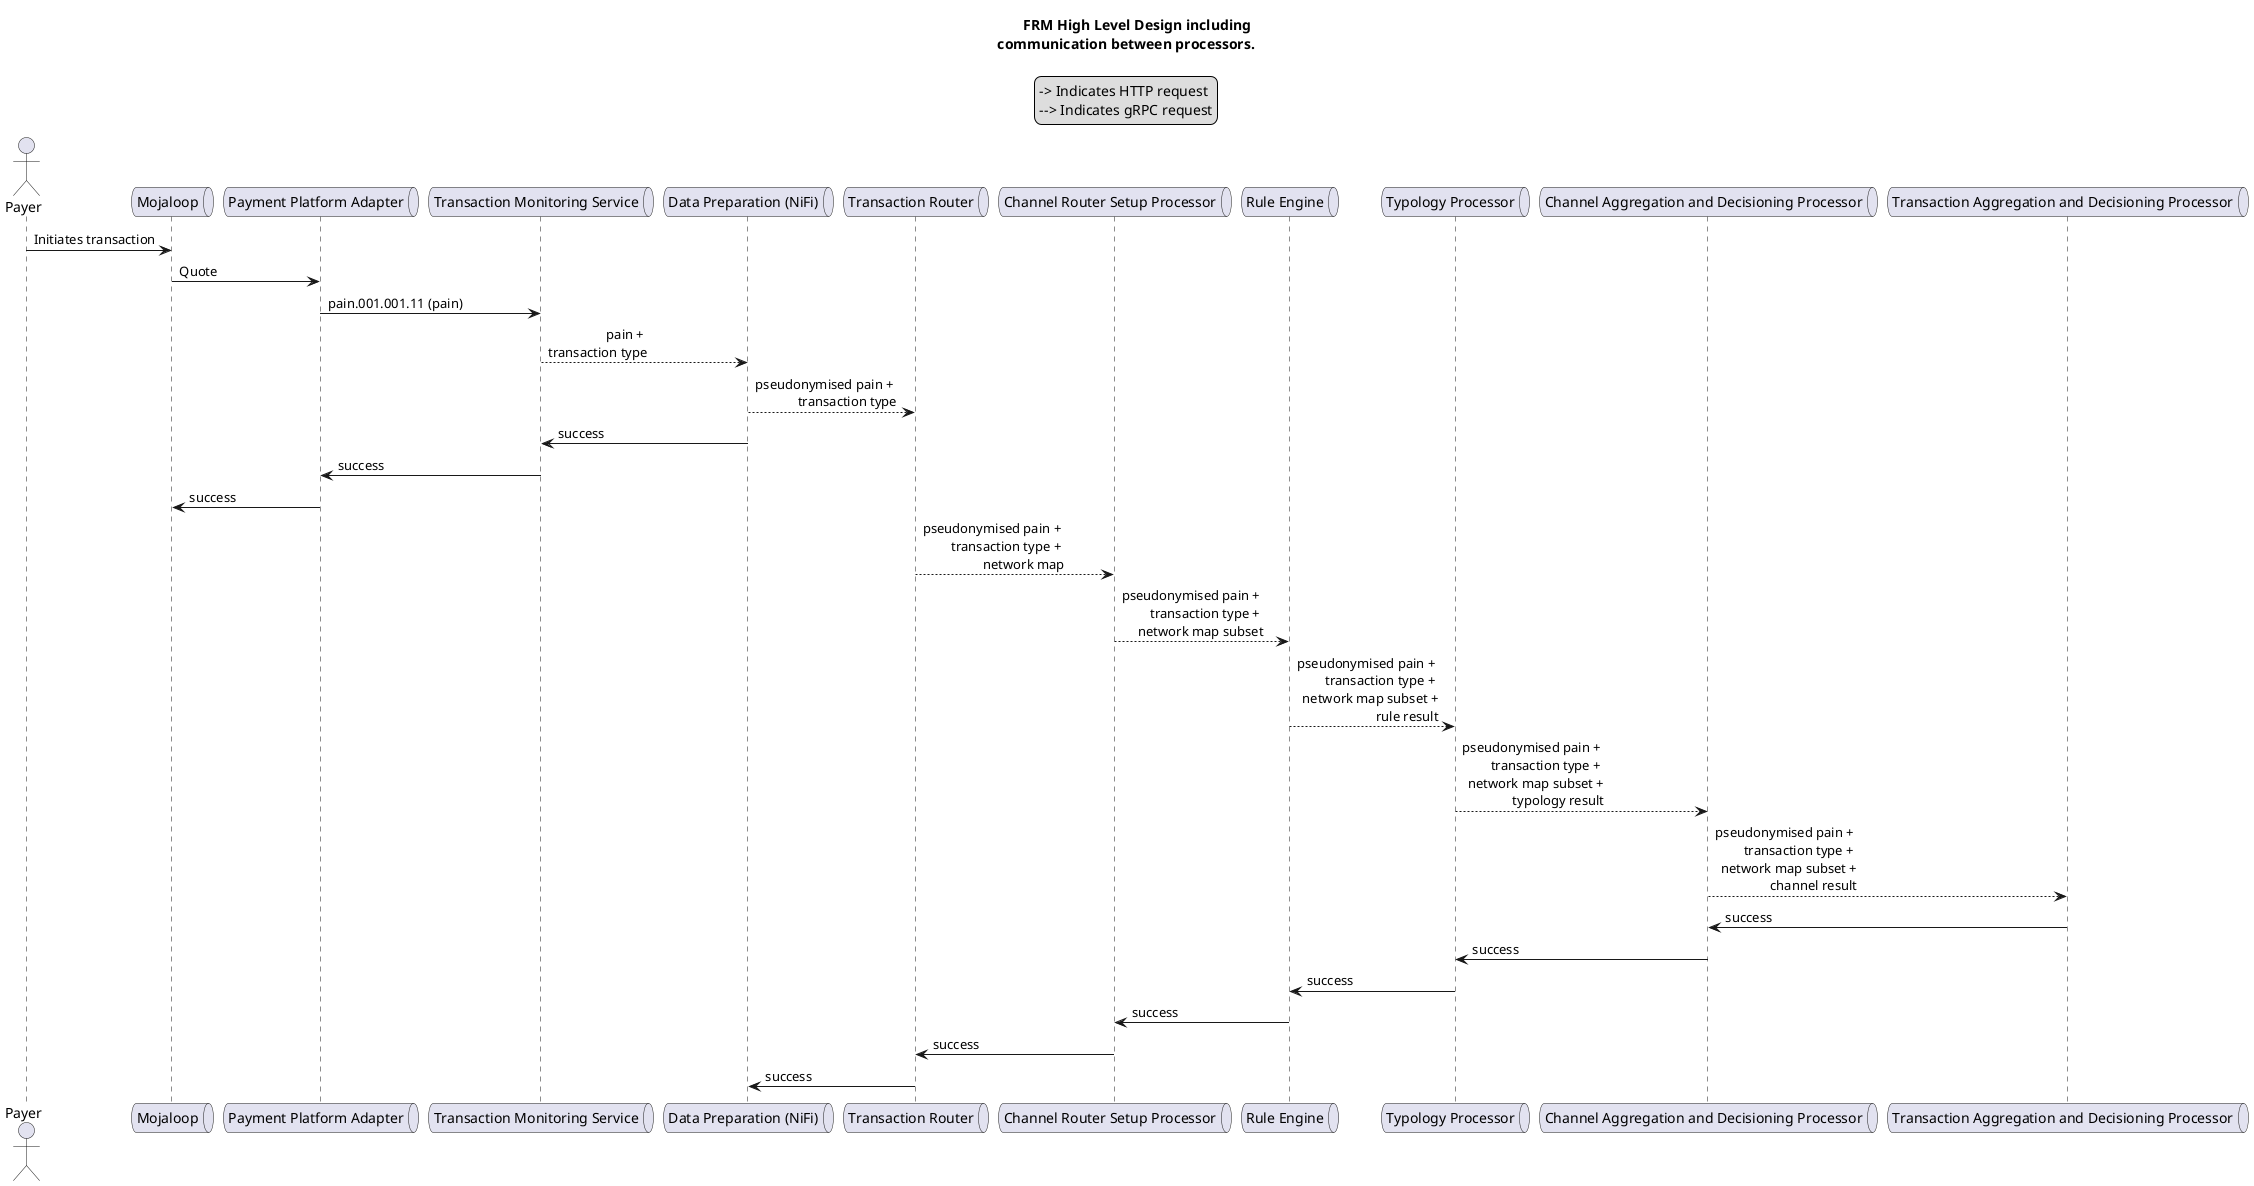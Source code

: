 @startuml
Title FRM High Level Design including \rcommunication between processors.
legend top 
-> Indicates HTTP request
--> Indicates gRPC request
end legend

actor "Payer" as payer 
queue "Mojaloop" as ml
queue "Payment Platform Adapter" as ppa
queue "Transaction Monitoring Service" as tms
queue "Data Preparation (NiFi)" as nifi
queue "Transaction Router" as tr
queue "Channel Router Setup Processor" as crsp
queue "Rule Engine" as re
queue "Typology Processor" as tp
queue "Channel Aggregation and Decisioning Processor" as cadp
queue "Transaction Aggregation and Decisioning Processor" as tadp

payer -> ml: Initiates transaction
ml -> ppa: Quote
ppa -> tms: pain.001.001.11 (pain)
tms --> nifi: pain + \rtransaction type
nifi --> tr: pseudonymised pain + \rtransaction type
nifi -> tms: success
tms -> ppa: success
ppa -> ml: success
tr --> crsp: pseudonymised pain + \rtransaction type + \rnetwork map
crsp --> re: pseudonymised pain + \rtransaction type + \rnetwork map subset
re --> tp: pseudonymised pain + \rtransaction type + \rnetwork map subset +\rrule result
tp --> cadp: pseudonymised pain + \rtransaction type + \rnetwork map subset +\rtypology result
cadp --> tadp: pseudonymised pain + \rtransaction type + \rnetwork map subset +\rchannel result
tadp -> cadp: success
cadp -> tp: success
tp -> re: success
re -> crsp: success
crsp -> tr: success
tr -> nifi: success
@enduml